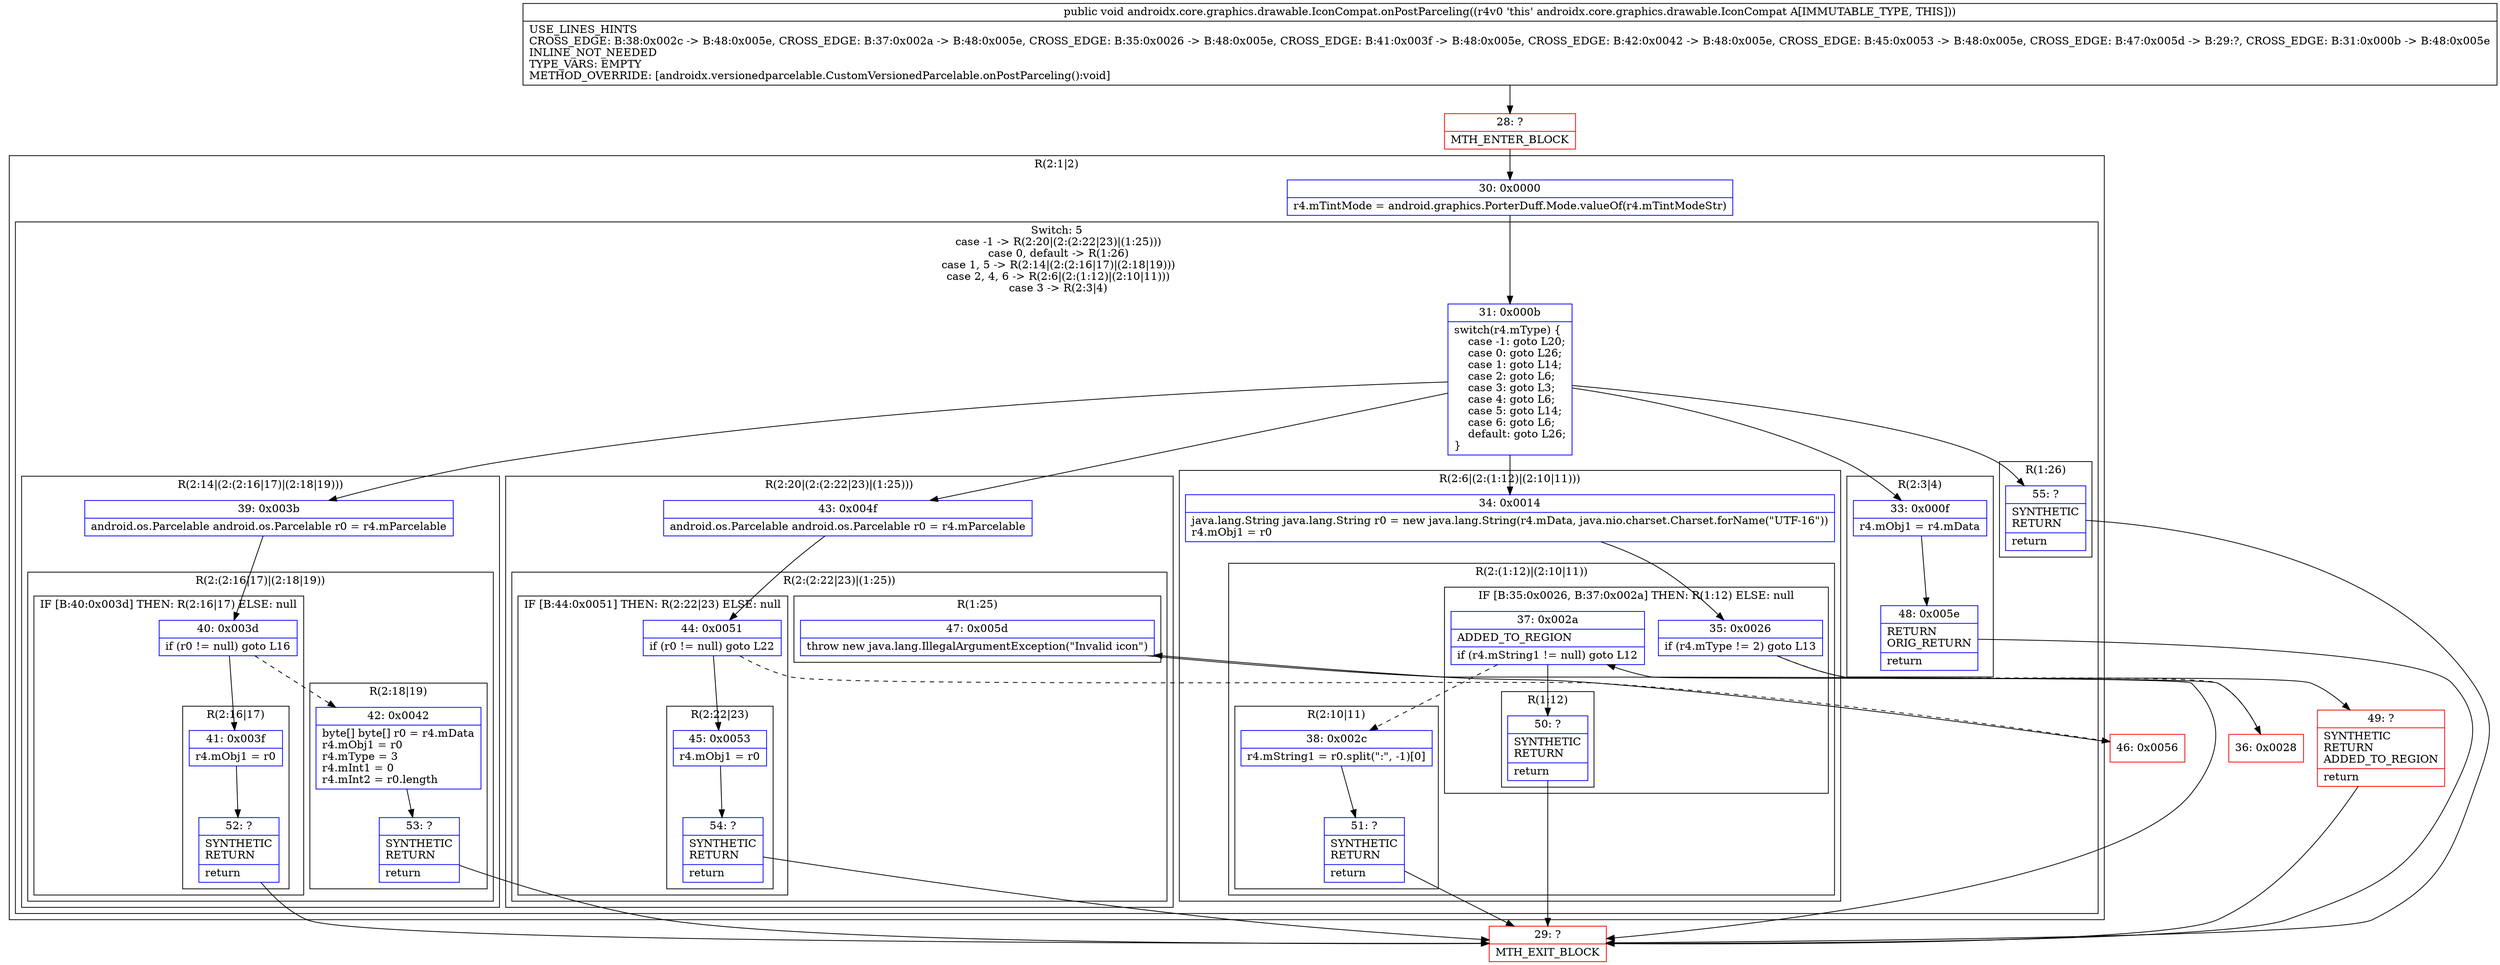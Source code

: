digraph "CFG forandroidx.core.graphics.drawable.IconCompat.onPostParceling()V" {
subgraph cluster_Region_156187542 {
label = "R(2:1|2)";
node [shape=record,color=blue];
Node_30 [shape=record,label="{30\:\ 0x0000|r4.mTintMode = android.graphics.PorterDuff.Mode.valueOf(r4.mTintModeStr)\l}"];
subgraph cluster_SwitchRegion_869235134 {
label = "Switch: 5
 case -1 -> R(2:20|(2:(2:22|23)|(1:25)))
 case 0, default -> R(1:26)
 case 1, 5 -> R(2:14|(2:(2:16|17)|(2:18|19)))
 case 2, 4, 6 -> R(2:6|(2:(1:12)|(2:10|11)))
 case 3 -> R(2:3|4)";
node [shape=record,color=blue];
Node_31 [shape=record,label="{31\:\ 0x000b|switch(r4.mType) \{\l    case \-1: goto L20;\l    case 0: goto L26;\l    case 1: goto L14;\l    case 2: goto L6;\l    case 3: goto L3;\l    case 4: goto L6;\l    case 5: goto L14;\l    case 6: goto L6;\l    default: goto L26;\l\}\l}"];
subgraph cluster_Region_826776338 {
label = "R(2:20|(2:(2:22|23)|(1:25)))";
node [shape=record,color=blue];
Node_43 [shape=record,label="{43\:\ 0x004f|android.os.Parcelable android.os.Parcelable r0 = r4.mParcelable\l}"];
subgraph cluster_Region_1368693789 {
label = "R(2:(2:22|23)|(1:25))";
node [shape=record,color=blue];
subgraph cluster_IfRegion_1046923863 {
label = "IF [B:44:0x0051] THEN: R(2:22|23) ELSE: null";
node [shape=record,color=blue];
Node_44 [shape=record,label="{44\:\ 0x0051|if (r0 != null) goto L22\l}"];
subgraph cluster_Region_99250766 {
label = "R(2:22|23)";
node [shape=record,color=blue];
Node_45 [shape=record,label="{45\:\ 0x0053|r4.mObj1 = r0\l}"];
Node_54 [shape=record,label="{54\:\ ?|SYNTHETIC\lRETURN\l|return\l}"];
}
}
subgraph cluster_Region_2020904389 {
label = "R(1:25)";
node [shape=record,color=blue];
Node_47 [shape=record,label="{47\:\ 0x005d|throw new java.lang.IllegalArgumentException(\"Invalid icon\")\l}"];
}
}
}
subgraph cluster_Region_135764694 {
label = "R(1:26)";
node [shape=record,color=blue];
Node_55 [shape=record,label="{55\:\ ?|SYNTHETIC\lRETURN\l|return\l}"];
}
subgraph cluster_Region_1721357721 {
label = "R(2:14|(2:(2:16|17)|(2:18|19)))";
node [shape=record,color=blue];
Node_39 [shape=record,label="{39\:\ 0x003b|android.os.Parcelable android.os.Parcelable r0 = r4.mParcelable\l}"];
subgraph cluster_Region_1079836899 {
label = "R(2:(2:16|17)|(2:18|19))";
node [shape=record,color=blue];
subgraph cluster_IfRegion_1804291411 {
label = "IF [B:40:0x003d] THEN: R(2:16|17) ELSE: null";
node [shape=record,color=blue];
Node_40 [shape=record,label="{40\:\ 0x003d|if (r0 != null) goto L16\l}"];
subgraph cluster_Region_1672943111 {
label = "R(2:16|17)";
node [shape=record,color=blue];
Node_41 [shape=record,label="{41\:\ 0x003f|r4.mObj1 = r0\l}"];
Node_52 [shape=record,label="{52\:\ ?|SYNTHETIC\lRETURN\l|return\l}"];
}
}
subgraph cluster_Region_890859581 {
label = "R(2:18|19)";
node [shape=record,color=blue];
Node_42 [shape=record,label="{42\:\ 0x0042|byte[] byte[] r0 = r4.mData\lr4.mObj1 = r0\lr4.mType = 3\lr4.mInt1 = 0\lr4.mInt2 = r0.length\l}"];
Node_53 [shape=record,label="{53\:\ ?|SYNTHETIC\lRETURN\l|return\l}"];
}
}
}
subgraph cluster_Region_495214106 {
label = "R(2:6|(2:(1:12)|(2:10|11)))";
node [shape=record,color=blue];
Node_34 [shape=record,label="{34\:\ 0x0014|java.lang.String java.lang.String r0 = new java.lang.String(r4.mData, java.nio.charset.Charset.forName(\"UTF\-16\"))\lr4.mObj1 = r0\l}"];
subgraph cluster_Region_895228033 {
label = "R(2:(1:12)|(2:10|11))";
node [shape=record,color=blue];
subgraph cluster_IfRegion_1771745610 {
label = "IF [B:35:0x0026, B:37:0x002a] THEN: R(1:12) ELSE: null";
node [shape=record,color=blue];
Node_35 [shape=record,label="{35\:\ 0x0026|if (r4.mType != 2) goto L13\l}"];
Node_37 [shape=record,label="{37\:\ 0x002a|ADDED_TO_REGION\l|if (r4.mString1 != null) goto L12\l}"];
subgraph cluster_Region_1567577989 {
label = "R(1:12)";
node [shape=record,color=blue];
Node_50 [shape=record,label="{50\:\ ?|SYNTHETIC\lRETURN\l|return\l}"];
}
}
subgraph cluster_Region_752122156 {
label = "R(2:10|11)";
node [shape=record,color=blue];
Node_38 [shape=record,label="{38\:\ 0x002c|r4.mString1 = r0.split(\":\", \-1)[0]\l}"];
Node_51 [shape=record,label="{51\:\ ?|SYNTHETIC\lRETURN\l|return\l}"];
}
}
}
subgraph cluster_Region_1964842707 {
label = "R(2:3|4)";
node [shape=record,color=blue];
Node_33 [shape=record,label="{33\:\ 0x000f|r4.mObj1 = r4.mData\l}"];
Node_48 [shape=record,label="{48\:\ 0x005e|RETURN\lORIG_RETURN\l|return\l}"];
}
}
}
Node_28 [shape=record,color=red,label="{28\:\ ?|MTH_ENTER_BLOCK\l}"];
Node_29 [shape=record,color=red,label="{29\:\ ?|MTH_EXIT_BLOCK\l}"];
Node_36 [shape=record,color=red,label="{36\:\ 0x0028}"];
Node_49 [shape=record,color=red,label="{49\:\ ?|SYNTHETIC\lRETURN\lADDED_TO_REGION\l|return\l}"];
Node_46 [shape=record,color=red,label="{46\:\ 0x0056}"];
MethodNode[shape=record,label="{public void androidx.core.graphics.drawable.IconCompat.onPostParceling((r4v0 'this' androidx.core.graphics.drawable.IconCompat A[IMMUTABLE_TYPE, THIS]))  | USE_LINES_HINTS\lCROSS_EDGE: B:38:0x002c \-\> B:48:0x005e, CROSS_EDGE: B:37:0x002a \-\> B:48:0x005e, CROSS_EDGE: B:35:0x0026 \-\> B:48:0x005e, CROSS_EDGE: B:41:0x003f \-\> B:48:0x005e, CROSS_EDGE: B:42:0x0042 \-\> B:48:0x005e, CROSS_EDGE: B:45:0x0053 \-\> B:48:0x005e, CROSS_EDGE: B:47:0x005d \-\> B:29:?, CROSS_EDGE: B:31:0x000b \-\> B:48:0x005e\lINLINE_NOT_NEEDED\lTYPE_VARS: EMPTY\lMETHOD_OVERRIDE: [androidx.versionedparcelable.CustomVersionedParcelable.onPostParceling():void]\l}"];
MethodNode -> Node_28;Node_30 -> Node_31;
Node_31 -> Node_33;
Node_31 -> Node_34;
Node_31 -> Node_39;
Node_31 -> Node_43;
Node_31 -> Node_55;
Node_43 -> Node_44;
Node_44 -> Node_45;
Node_44 -> Node_46[style=dashed];
Node_45 -> Node_54;
Node_54 -> Node_29;
Node_47 -> Node_29;
Node_55 -> Node_29;
Node_39 -> Node_40;
Node_40 -> Node_41;
Node_40 -> Node_42[style=dashed];
Node_41 -> Node_52;
Node_52 -> Node_29;
Node_42 -> Node_53;
Node_53 -> Node_29;
Node_34 -> Node_35;
Node_35 -> Node_36[style=dashed];
Node_35 -> Node_49;
Node_37 -> Node_38[style=dashed];
Node_37 -> Node_50;
Node_50 -> Node_29;
Node_38 -> Node_51;
Node_51 -> Node_29;
Node_33 -> Node_48;
Node_48 -> Node_29;
Node_28 -> Node_30;
Node_36 -> Node_37;
Node_49 -> Node_29;
Node_46 -> Node_47;
}

